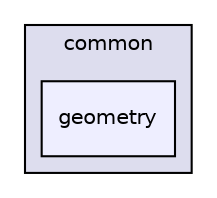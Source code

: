 digraph "platform/core/common/geometry" {
  compound=true
  node [ fontsize="10", fontname="Helvetica"];
  edge [ labelfontsize="10", labelfontname="Helvetica"];
  subgraph clusterdir_ff47398fa61110350cc6863e3680f308 {
    graph [ bgcolor="#ddddee", pencolor="black", label="common" fontname="Helvetica", fontsize="10", URL="dir_ff47398fa61110350cc6863e3680f308.html"]
  dir_2d3f29c6ad8d4bd46edf589c5b3065be [shape=box, label="geometry", style="filled", fillcolor="#eeeeff", pencolor="black", URL="dir_2d3f29c6ad8d4bd46edf589c5b3065be.html"];
  }
}
